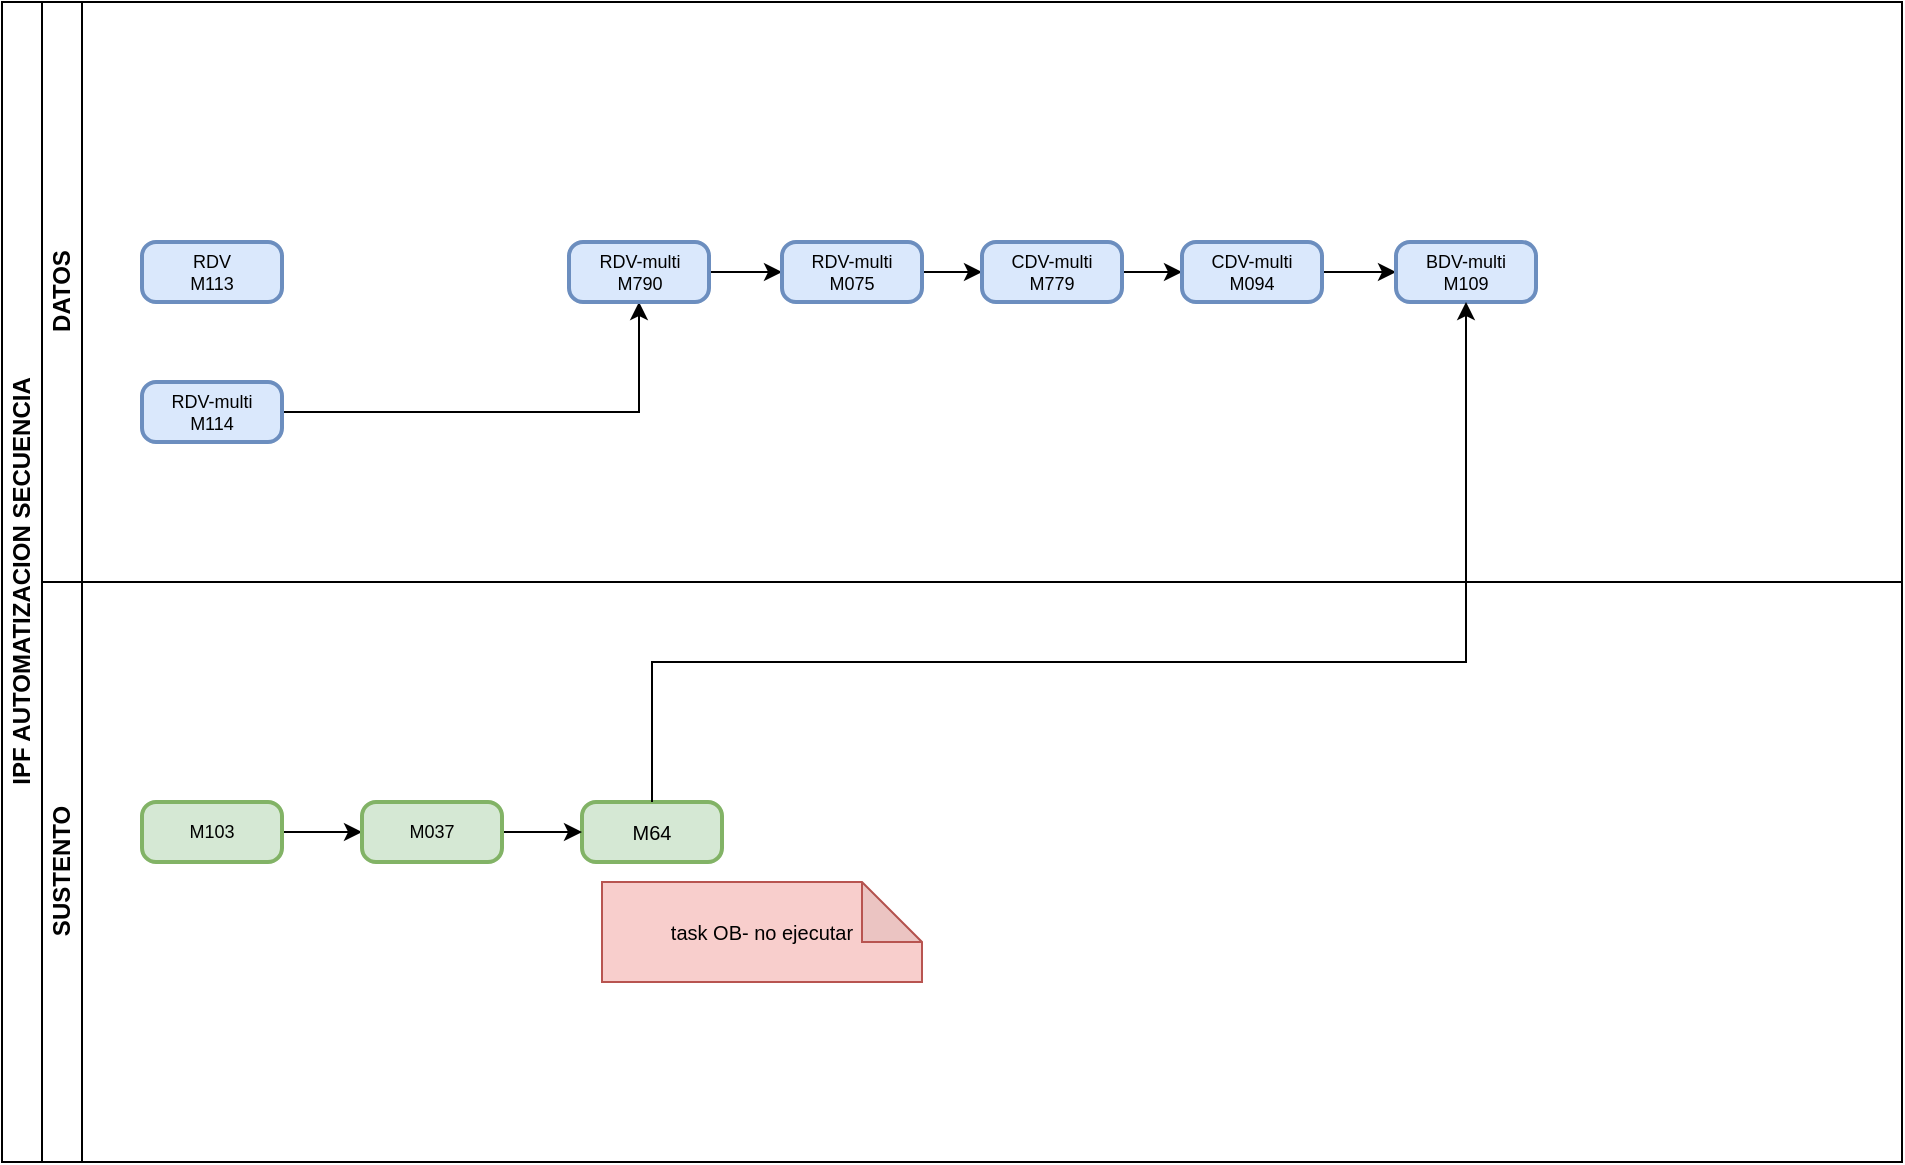 <mxfile version="22.1.3" type="github">
  <diagram name="Página-1" id="spP1YFF_guTkTWRbTwB5">
    <mxGraphModel dx="1050" dy="542" grid="1" gridSize="10" guides="1" tooltips="1" connect="1" arrows="1" fold="1" page="1" pageScale="1" pageWidth="827" pageHeight="1169" math="0" shadow="0">
      <root>
        <mxCell id="0" />
        <mxCell id="1" parent="0" />
        <mxCell id="LE13JaDe_Nj9OXxJ77rd-1" value="IPF AUTOMATIZACION SECUENCIA" style="swimlane;childLayout=stackLayout;resizeParent=1;resizeParentMax=0;horizontal=0;startSize=20;horizontalStack=0;html=1;" parent="1" vertex="1">
          <mxGeometry x="60" y="20" width="950" height="580" as="geometry" />
        </mxCell>
        <mxCell id="LE13JaDe_Nj9OXxJ77rd-2" value="DATOS" style="swimlane;startSize=20;horizontal=0;html=1;" parent="LE13JaDe_Nj9OXxJ77rd-1" vertex="1">
          <mxGeometry x="20" width="930" height="290" as="geometry" />
        </mxCell>
        <mxCell id="LE13JaDe_Nj9OXxJ77rd-5" value="RDV&lt;br&gt;M113" style="rounded=1;whiteSpace=wrap;html=1;absoluteArcSize=1;arcSize=14;strokeWidth=2;fontSize=9;fillColor=#dae8fc;strokeColor=#6c8ebf;" parent="LE13JaDe_Nj9OXxJ77rd-2" vertex="1">
          <mxGeometry x="50" y="120" width="70" height="30" as="geometry" />
        </mxCell>
        <mxCell id="LE13JaDe_Nj9OXxJ77rd-20" value="" style="edgeStyle=orthogonalEdgeStyle;rounded=0;orthogonalLoop=1;jettySize=auto;html=1;" parent="LE13JaDe_Nj9OXxJ77rd-2" source="LE13JaDe_Nj9OXxJ77rd-15" target="LE13JaDe_Nj9OXxJ77rd-18" edge="1">
          <mxGeometry relative="1" as="geometry" />
        </mxCell>
        <mxCell id="LE13JaDe_Nj9OXxJ77rd-15" value="RDV-multi&lt;br&gt;M114" style="rounded=1;whiteSpace=wrap;html=1;absoluteArcSize=1;arcSize=14;strokeWidth=2;fontSize=9;fillColor=#dae8fc;strokeColor=#6c8ebf;" parent="LE13JaDe_Nj9OXxJ77rd-2" vertex="1">
          <mxGeometry x="50" y="190" width="70" height="30" as="geometry" />
        </mxCell>
        <mxCell id="LE13JaDe_Nj9OXxJ77rd-21" value="" style="edgeStyle=orthogonalEdgeStyle;rounded=0;orthogonalLoop=1;jettySize=auto;html=1;" parent="LE13JaDe_Nj9OXxJ77rd-2" source="LE13JaDe_Nj9OXxJ77rd-18" target="LE13JaDe_Nj9OXxJ77rd-19" edge="1">
          <mxGeometry relative="1" as="geometry" />
        </mxCell>
        <mxCell id="LE13JaDe_Nj9OXxJ77rd-18" value="RDV-multi&lt;br&gt;M790" style="rounded=1;whiteSpace=wrap;html=1;absoluteArcSize=1;arcSize=14;strokeWidth=2;fontSize=9;fillColor=#dae8fc;strokeColor=#6c8ebf;" parent="LE13JaDe_Nj9OXxJ77rd-2" vertex="1">
          <mxGeometry x="263.5" y="120" width="70" height="30" as="geometry" />
        </mxCell>
        <mxCell id="LE13JaDe_Nj9OXxJ77rd-23" value="" style="edgeStyle=orthogonalEdgeStyle;rounded=0;orthogonalLoop=1;jettySize=auto;html=1;" parent="LE13JaDe_Nj9OXxJ77rd-2" source="LE13JaDe_Nj9OXxJ77rd-19" target="LE13JaDe_Nj9OXxJ77rd-22" edge="1">
          <mxGeometry relative="1" as="geometry" />
        </mxCell>
        <mxCell id="LE13JaDe_Nj9OXxJ77rd-19" value="RDV-multi&lt;br&gt;M075" style="rounded=1;whiteSpace=wrap;html=1;absoluteArcSize=1;arcSize=14;strokeWidth=2;fontSize=9;fillColor=#dae8fc;strokeColor=#6c8ebf;" parent="LE13JaDe_Nj9OXxJ77rd-2" vertex="1">
          <mxGeometry x="370" y="120" width="70" height="30" as="geometry" />
        </mxCell>
        <mxCell id="LE13JaDe_Nj9OXxJ77rd-25" value="" style="edgeStyle=orthogonalEdgeStyle;rounded=0;orthogonalLoop=1;jettySize=auto;html=1;" parent="LE13JaDe_Nj9OXxJ77rd-2" source="LE13JaDe_Nj9OXxJ77rd-22" target="LE13JaDe_Nj9OXxJ77rd-24" edge="1">
          <mxGeometry relative="1" as="geometry" />
        </mxCell>
        <mxCell id="LE13JaDe_Nj9OXxJ77rd-22" value="CDV-multi&lt;br&gt;M779" style="rounded=1;whiteSpace=wrap;html=1;absoluteArcSize=1;arcSize=14;strokeWidth=2;fontSize=9;fillColor=#dae8fc;strokeColor=#6c8ebf;" parent="LE13JaDe_Nj9OXxJ77rd-2" vertex="1">
          <mxGeometry x="470" y="120" width="70" height="30" as="geometry" />
        </mxCell>
        <mxCell id="LE13JaDe_Nj9OXxJ77rd-27" value="" style="edgeStyle=orthogonalEdgeStyle;rounded=0;orthogonalLoop=1;jettySize=auto;html=1;" parent="LE13JaDe_Nj9OXxJ77rd-2" source="LE13JaDe_Nj9OXxJ77rd-24" target="LE13JaDe_Nj9OXxJ77rd-26" edge="1">
          <mxGeometry relative="1" as="geometry" />
        </mxCell>
        <mxCell id="LE13JaDe_Nj9OXxJ77rd-24" value="CDV-multi&lt;br&gt;M094" style="rounded=1;whiteSpace=wrap;html=1;absoluteArcSize=1;arcSize=14;strokeWidth=2;fontSize=9;fillColor=#dae8fc;strokeColor=#6c8ebf;" parent="LE13JaDe_Nj9OXxJ77rd-2" vertex="1">
          <mxGeometry x="570" y="120" width="70" height="30" as="geometry" />
        </mxCell>
        <mxCell id="LE13JaDe_Nj9OXxJ77rd-26" value="BDV-multi&lt;br&gt;M109" style="rounded=1;whiteSpace=wrap;html=1;absoluteArcSize=1;arcSize=14;strokeWidth=2;fontSize=9;fillColor=#dae8fc;strokeColor=#6c8ebf;" parent="LE13JaDe_Nj9OXxJ77rd-2" vertex="1">
          <mxGeometry x="677" y="120" width="70" height="30" as="geometry" />
        </mxCell>
        <mxCell id="LE13JaDe_Nj9OXxJ77rd-4" value="SUSTENTO" style="swimlane;startSize=20;horizontal=0;html=1;" parent="LE13JaDe_Nj9OXxJ77rd-1" vertex="1">
          <mxGeometry x="20" y="290" width="930" height="290" as="geometry" />
        </mxCell>
        <mxCell id="QqdYUTqxi6l-Nm98Dn9c-2" value="" style="edgeStyle=orthogonalEdgeStyle;rounded=0;orthogonalLoop=1;jettySize=auto;html=1;" edge="1" parent="LE13JaDe_Nj9OXxJ77rd-4" source="LE13JaDe_Nj9OXxJ77rd-6" target="QqdYUTqxi6l-Nm98Dn9c-1">
          <mxGeometry relative="1" as="geometry" />
        </mxCell>
        <mxCell id="LE13JaDe_Nj9OXxJ77rd-6" value="M103" style="rounded=1;whiteSpace=wrap;html=1;absoluteArcSize=1;arcSize=14;strokeWidth=2;fontSize=9;fillColor=#d5e8d4;strokeColor=#82b366;" parent="LE13JaDe_Nj9OXxJ77rd-4" vertex="1">
          <mxGeometry x="50" y="110" width="70" height="30" as="geometry" />
        </mxCell>
        <mxCell id="LE13JaDe_Nj9OXxJ77rd-8" value="M64" style="rounded=1;whiteSpace=wrap;html=1;absoluteArcSize=1;arcSize=14;strokeWidth=2;fontSize=10;fillColor=#d5e8d4;strokeColor=#82b366;" parent="LE13JaDe_Nj9OXxJ77rd-4" vertex="1">
          <mxGeometry x="270" y="110" width="70" height="30" as="geometry" />
        </mxCell>
        <mxCell id="LE13JaDe_Nj9OXxJ77rd-17" value="&lt;font style=&quot;font-size: 10px;&quot;&gt;task OB- no ejecutar&lt;/font&gt;" style="shape=note;whiteSpace=wrap;html=1;backgroundOutline=1;darkOpacity=0.05;fillColor=#f8cecc;strokeColor=#b85450;" parent="LE13JaDe_Nj9OXxJ77rd-4" vertex="1">
          <mxGeometry x="280" y="150" width="160" height="50" as="geometry" />
        </mxCell>
        <mxCell id="QqdYUTqxi6l-Nm98Dn9c-3" value="" style="edgeStyle=orthogonalEdgeStyle;rounded=0;orthogonalLoop=1;jettySize=auto;html=1;" edge="1" parent="LE13JaDe_Nj9OXxJ77rd-4" source="QqdYUTqxi6l-Nm98Dn9c-1" target="LE13JaDe_Nj9OXxJ77rd-8">
          <mxGeometry relative="1" as="geometry" />
        </mxCell>
        <mxCell id="QqdYUTqxi6l-Nm98Dn9c-1" value="M037" style="rounded=1;whiteSpace=wrap;html=1;absoluteArcSize=1;arcSize=14;strokeWidth=2;fontSize=9;fillColor=#d5e8d4;strokeColor=#82b366;" vertex="1" parent="LE13JaDe_Nj9OXxJ77rd-4">
          <mxGeometry x="160" y="110" width="70" height="30" as="geometry" />
        </mxCell>
        <mxCell id="LE13JaDe_Nj9OXxJ77rd-29" style="edgeStyle=orthogonalEdgeStyle;rounded=0;orthogonalLoop=1;jettySize=auto;html=1;" parent="LE13JaDe_Nj9OXxJ77rd-1" source="LE13JaDe_Nj9OXxJ77rd-8" target="LE13JaDe_Nj9OXxJ77rd-26" edge="1">
          <mxGeometry relative="1" as="geometry">
            <Array as="points">
              <mxPoint x="325" y="330" />
              <mxPoint x="732" y="330" />
            </Array>
          </mxGeometry>
        </mxCell>
      </root>
    </mxGraphModel>
  </diagram>
</mxfile>
